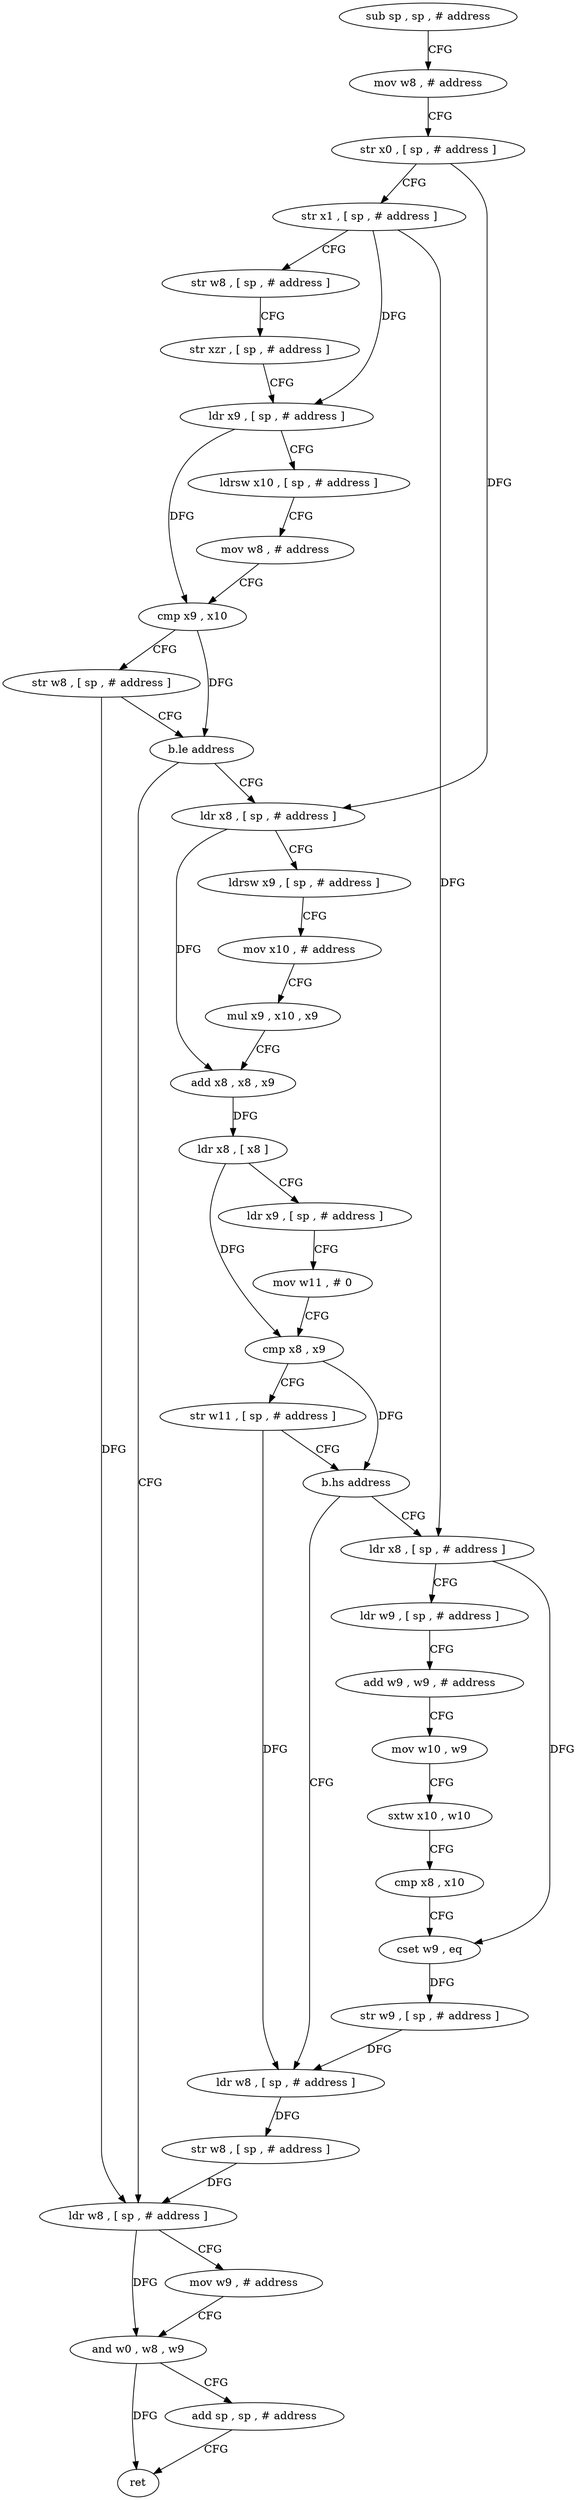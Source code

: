 digraph "func" {
"4245188" [label = "sub sp , sp , # address" ]
"4245192" [label = "mov w8 , # address" ]
"4245196" [label = "str x0 , [ sp , # address ]" ]
"4245200" [label = "str x1 , [ sp , # address ]" ]
"4245204" [label = "str w8 , [ sp , # address ]" ]
"4245208" [label = "str xzr , [ sp , # address ]" ]
"4245212" [label = "ldr x9 , [ sp , # address ]" ]
"4245216" [label = "ldrsw x10 , [ sp , # address ]" ]
"4245220" [label = "mov w8 , # address" ]
"4245224" [label = "cmp x9 , x10" ]
"4245228" [label = "str w8 , [ sp , # address ]" ]
"4245232" [label = "b.le address" ]
"4245320" [label = "ldr w8 , [ sp , # address ]" ]
"4245236" [label = "ldr x8 , [ sp , # address ]" ]
"4245324" [label = "mov w9 , # address" ]
"4245328" [label = "and w0 , w8 , w9" ]
"4245332" [label = "add sp , sp , # address" ]
"4245336" [label = "ret" ]
"4245240" [label = "ldrsw x9 , [ sp , # address ]" ]
"4245244" [label = "mov x10 , # address" ]
"4245248" [label = "mul x9 , x10 , x9" ]
"4245252" [label = "add x8 , x8 , x9" ]
"4245256" [label = "ldr x8 , [ x8 ]" ]
"4245260" [label = "ldr x9 , [ sp , # address ]" ]
"4245264" [label = "mov w11 , # 0" ]
"4245268" [label = "cmp x8 , x9" ]
"4245272" [label = "str w11 , [ sp , # address ]" ]
"4245276" [label = "b.hs address" ]
"4245312" [label = "ldr w8 , [ sp , # address ]" ]
"4245280" [label = "ldr x8 , [ sp , # address ]" ]
"4245316" [label = "str w8 , [ sp , # address ]" ]
"4245284" [label = "ldr w9 , [ sp , # address ]" ]
"4245288" [label = "add w9 , w9 , # address" ]
"4245292" [label = "mov w10 , w9" ]
"4245296" [label = "sxtw x10 , w10" ]
"4245300" [label = "cmp x8 , x10" ]
"4245304" [label = "cset w9 , eq" ]
"4245308" [label = "str w9 , [ sp , # address ]" ]
"4245188" -> "4245192" [ label = "CFG" ]
"4245192" -> "4245196" [ label = "CFG" ]
"4245196" -> "4245200" [ label = "CFG" ]
"4245196" -> "4245236" [ label = "DFG" ]
"4245200" -> "4245204" [ label = "CFG" ]
"4245200" -> "4245212" [ label = "DFG" ]
"4245200" -> "4245280" [ label = "DFG" ]
"4245204" -> "4245208" [ label = "CFG" ]
"4245208" -> "4245212" [ label = "CFG" ]
"4245212" -> "4245216" [ label = "CFG" ]
"4245212" -> "4245224" [ label = "DFG" ]
"4245216" -> "4245220" [ label = "CFG" ]
"4245220" -> "4245224" [ label = "CFG" ]
"4245224" -> "4245228" [ label = "CFG" ]
"4245224" -> "4245232" [ label = "DFG" ]
"4245228" -> "4245232" [ label = "CFG" ]
"4245228" -> "4245320" [ label = "DFG" ]
"4245232" -> "4245320" [ label = "CFG" ]
"4245232" -> "4245236" [ label = "CFG" ]
"4245320" -> "4245324" [ label = "CFG" ]
"4245320" -> "4245328" [ label = "DFG" ]
"4245236" -> "4245240" [ label = "CFG" ]
"4245236" -> "4245252" [ label = "DFG" ]
"4245324" -> "4245328" [ label = "CFG" ]
"4245328" -> "4245332" [ label = "CFG" ]
"4245328" -> "4245336" [ label = "DFG" ]
"4245332" -> "4245336" [ label = "CFG" ]
"4245240" -> "4245244" [ label = "CFG" ]
"4245244" -> "4245248" [ label = "CFG" ]
"4245248" -> "4245252" [ label = "CFG" ]
"4245252" -> "4245256" [ label = "DFG" ]
"4245256" -> "4245260" [ label = "CFG" ]
"4245256" -> "4245268" [ label = "DFG" ]
"4245260" -> "4245264" [ label = "CFG" ]
"4245264" -> "4245268" [ label = "CFG" ]
"4245268" -> "4245272" [ label = "CFG" ]
"4245268" -> "4245276" [ label = "DFG" ]
"4245272" -> "4245276" [ label = "CFG" ]
"4245272" -> "4245312" [ label = "DFG" ]
"4245276" -> "4245312" [ label = "CFG" ]
"4245276" -> "4245280" [ label = "CFG" ]
"4245312" -> "4245316" [ label = "DFG" ]
"4245280" -> "4245284" [ label = "CFG" ]
"4245280" -> "4245304" [ label = "DFG" ]
"4245316" -> "4245320" [ label = "DFG" ]
"4245284" -> "4245288" [ label = "CFG" ]
"4245288" -> "4245292" [ label = "CFG" ]
"4245292" -> "4245296" [ label = "CFG" ]
"4245296" -> "4245300" [ label = "CFG" ]
"4245300" -> "4245304" [ label = "CFG" ]
"4245304" -> "4245308" [ label = "DFG" ]
"4245308" -> "4245312" [ label = "DFG" ]
}
